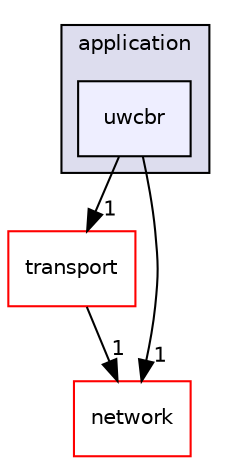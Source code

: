 digraph "uwcbr" {
  compound=true
  node [ fontsize="10", fontname="Helvetica"];
  edge [ labelfontsize="10", labelfontname="Helvetica"];
  subgraph clusterdir_b285d5add5de2cf6cecd6895cc1a282d {
    graph [ bgcolor="#ddddee", pencolor="black", label="application" fontname="Helvetica", fontsize="10", URL="dir_b285d5add5de2cf6cecd6895cc1a282d.html"]
  dir_0ce6325756822c294bd9517e6a0f82e2 [shape=box, label="uwcbr", style="filled", fillcolor="#eeeeff", pencolor="black", URL="dir_0ce6325756822c294bd9517e6a0f82e2.html"];
  }
  dir_ab3aa2eec868fc279541b9b5fcbc85e4 [shape=box label="transport" fillcolor="white" style="filled" color="red" URL="dir_ab3aa2eec868fc279541b9b5fcbc85e4.html"];
  dir_bce92bcee51198345c21c8b524b3c6a2 [shape=box label="network" fillcolor="white" style="filled" color="red" URL="dir_bce92bcee51198345c21c8b524b3c6a2.html"];
  dir_ab3aa2eec868fc279541b9b5fcbc85e4->dir_bce92bcee51198345c21c8b524b3c6a2 [headlabel="1", labeldistance=1.5 headhref="dir_000018_000012.html"];
  dir_0ce6325756822c294bd9517e6a0f82e2->dir_ab3aa2eec868fc279541b9b5fcbc85e4 [headlabel="1", labeldistance=1.5 headhref="dir_000007_000018.html"];
  dir_0ce6325756822c294bd9517e6a0f82e2->dir_bce92bcee51198345c21c8b524b3c6a2 [headlabel="1", labeldistance=1.5 headhref="dir_000007_000012.html"];
}
